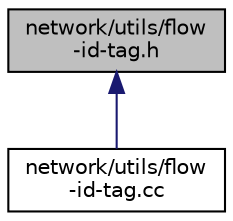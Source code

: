 digraph "network/utils/flow-id-tag.h"
{
  edge [fontname="Helvetica",fontsize="10",labelfontname="Helvetica",labelfontsize="10"];
  node [fontname="Helvetica",fontsize="10",shape=record];
  Node1 [label="network/utils/flow\l-id-tag.h",height=0.2,width=0.4,color="black", fillcolor="grey75", style="filled", fontcolor="black"];
  Node1 -> Node2 [dir="back",color="midnightblue",fontsize="10",style="solid"];
  Node2 [label="network/utils/flow\l-id-tag.cc",height=0.2,width=0.4,color="black", fillcolor="white", style="filled",URL="$d7/d95/flow-id-tag_8cc.html"];
}

